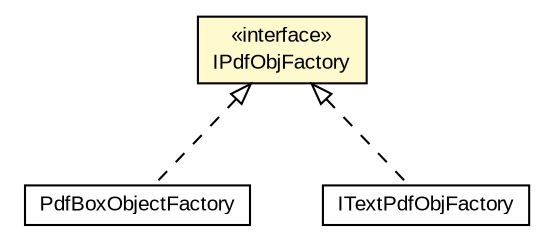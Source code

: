 #!/usr/local/bin/dot
#
# Class diagram 
# Generated by UMLGraph version R5_6-24-gf6e263 (http://www.umlgraph.org/)
#

digraph G {
	edge [fontname="arial",fontsize=10,labelfontname="arial",labelfontsize=10];
	node [fontname="arial",fontsize=10,shape=plaintext];
	nodesep=0.25;
	ranksep=0.5;
	// eu.europa.esig.dss.pdf.IPdfObjFactory
	c378407 [label=<<table title="eu.europa.esig.dss.pdf.IPdfObjFactory" border="0" cellborder="1" cellspacing="0" cellpadding="2" port="p" bgcolor="lemonChiffon" href="./IPdfObjFactory.html">
		<tr><td><table border="0" cellspacing="0" cellpadding="1">
<tr><td align="center" balign="center"> &#171;interface&#187; </td></tr>
<tr><td align="center" balign="center"> IPdfObjFactory </td></tr>
		</table></td></tr>
		</table>>, URL="./IPdfObjFactory.html", fontname="arial", fontcolor="black", fontsize=10.0];
	// eu.europa.esig.dss.pdf.pdfbox.PdfBoxObjectFactory
	c378416 [label=<<table title="eu.europa.esig.dss.pdf.pdfbox.PdfBoxObjectFactory" border="0" cellborder="1" cellspacing="0" cellpadding="2" port="p" href="./pdfbox/PdfBoxObjectFactory.html">
		<tr><td><table border="0" cellspacing="0" cellpadding="1">
<tr><td align="center" balign="center"> PdfBoxObjectFactory </td></tr>
		</table></td></tr>
		</table>>, URL="./pdfbox/PdfBoxObjectFactory.html", fontname="arial", fontcolor="black", fontsize=10.0];
	// eu.europa.esig.dss.pdf.openpdf.ITextPdfObjFactory
	c378424 [label=<<table title="eu.europa.esig.dss.pdf.openpdf.ITextPdfObjFactory" border="0" cellborder="1" cellspacing="0" cellpadding="2" port="p" href="./openpdf/ITextPdfObjFactory.html">
		<tr><td><table border="0" cellspacing="0" cellpadding="1">
<tr><td align="center" balign="center"> ITextPdfObjFactory </td></tr>
		</table></td></tr>
		</table>>, URL="./openpdf/ITextPdfObjFactory.html", fontname="arial", fontcolor="black", fontsize=10.0];
	//eu.europa.esig.dss.pdf.pdfbox.PdfBoxObjectFactory implements eu.europa.esig.dss.pdf.IPdfObjFactory
	c378407:p -> c378416:p [dir=back,arrowtail=empty,style=dashed];
	//eu.europa.esig.dss.pdf.openpdf.ITextPdfObjFactory implements eu.europa.esig.dss.pdf.IPdfObjFactory
	c378407:p -> c378424:p [dir=back,arrowtail=empty,style=dashed];
}

